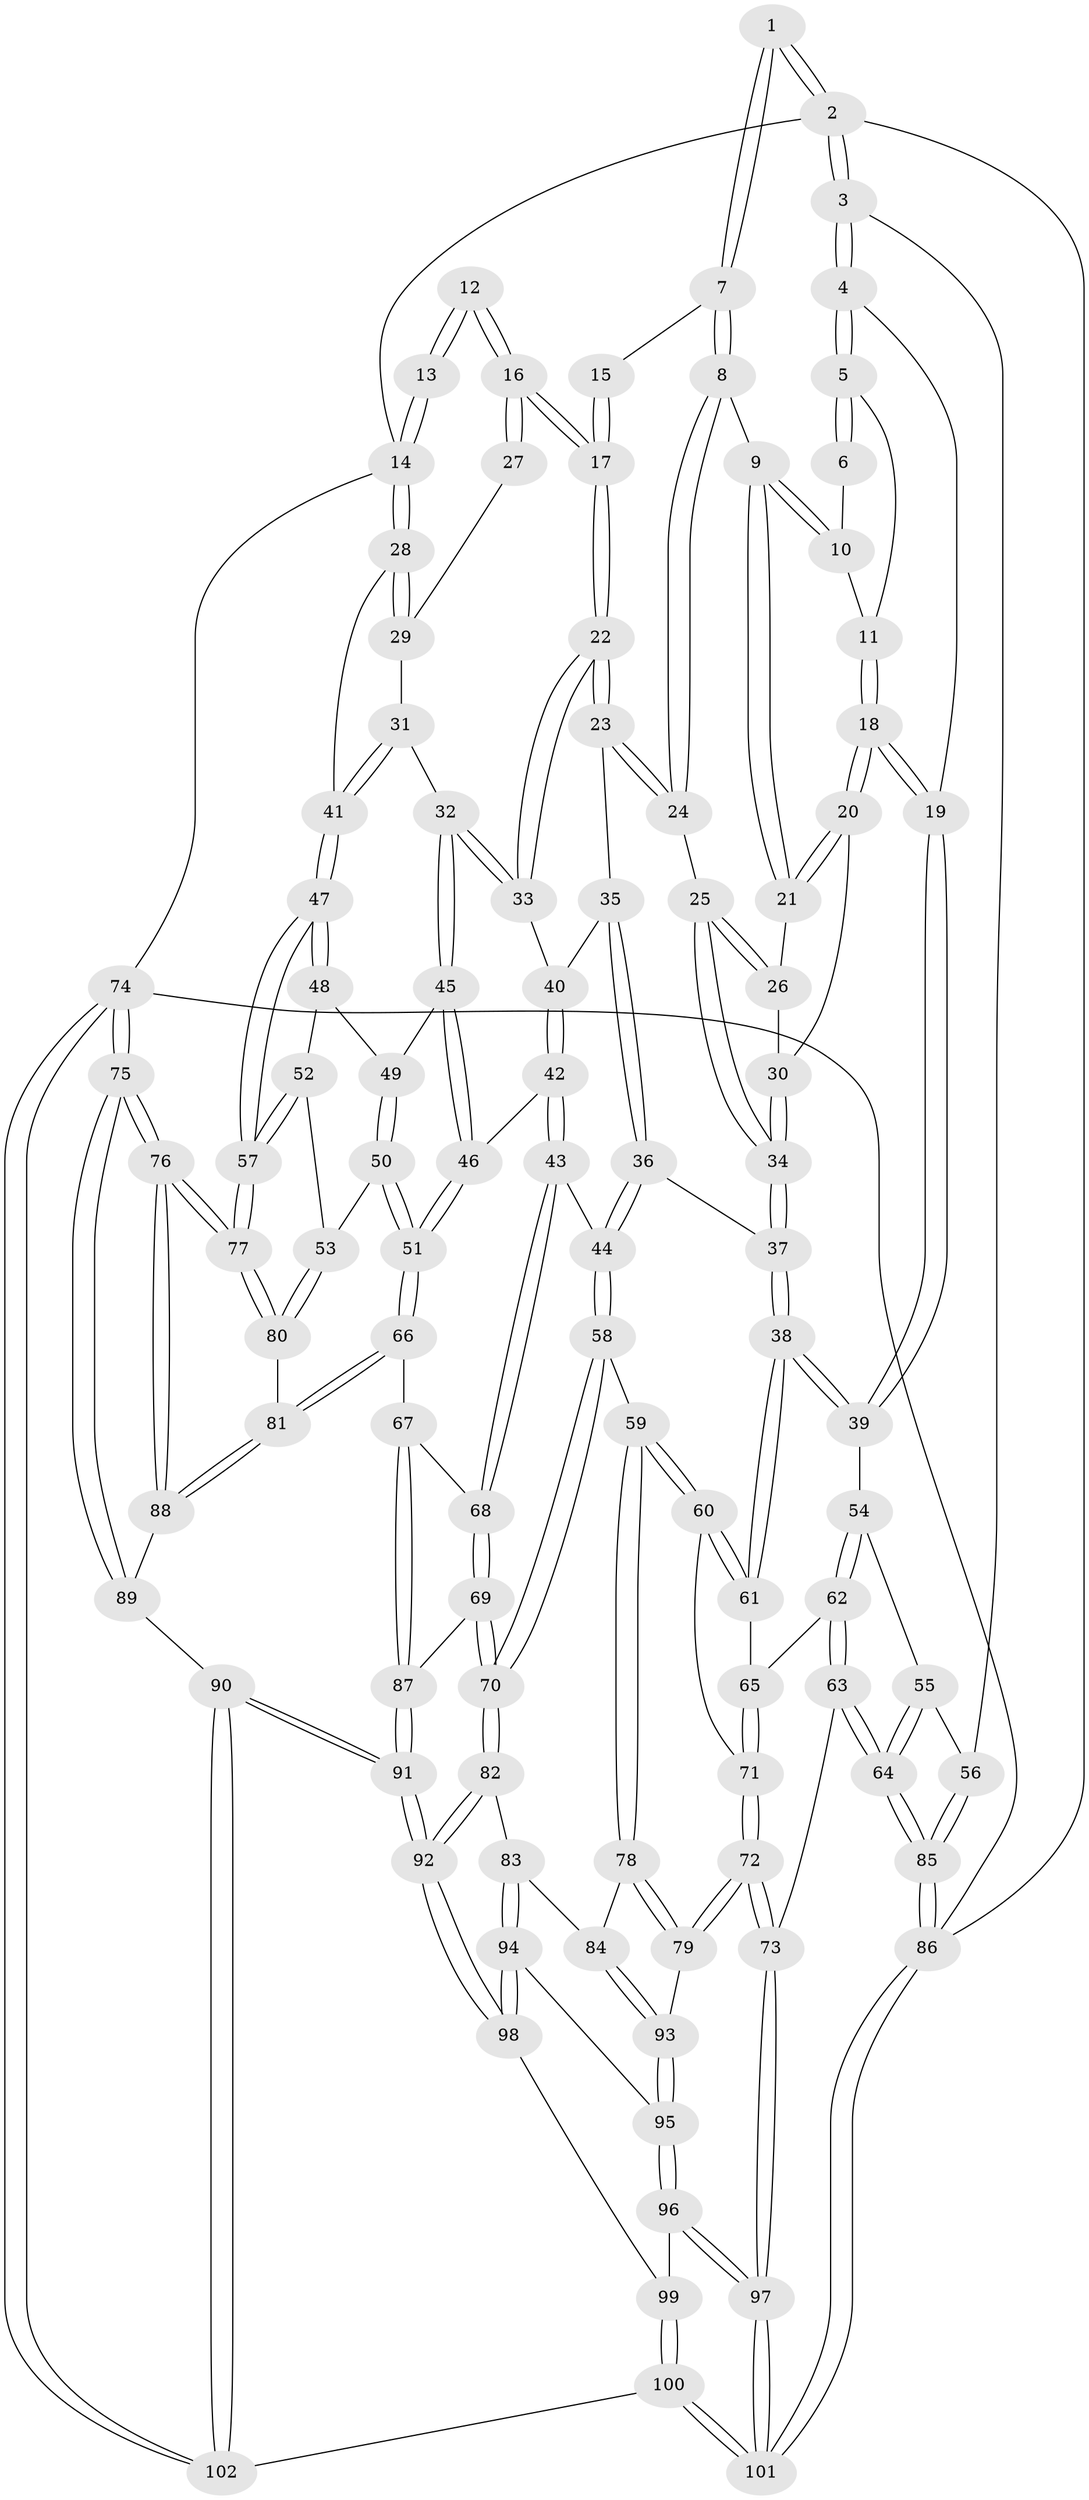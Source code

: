 // Generated by graph-tools (version 1.1) at 2025/11/02/21/25 10:11:12]
// undirected, 102 vertices, 252 edges
graph export_dot {
graph [start="1"]
  node [color=gray90,style=filled];
  1 [pos="+0.10923859003941828+0"];
  2 [pos="+0+0"];
  3 [pos="+0+0.22899473995937397"];
  4 [pos="+0+0.2322626987375676"];
  5 [pos="+0.06241278560447214+0.05437839105505742"];
  6 [pos="+0.09991302508156287+0.019019748313164185"];
  7 [pos="+0.4525665551171712+0"];
  8 [pos="+0.4461669089997551+0"];
  9 [pos="+0.22750699911983363+0.09603538285491053"];
  10 [pos="+0.1095736663422523+0.02714089364087368"];
  11 [pos="+0.11963437775672234+0.11510015024300503"];
  12 [pos="+1+0"];
  13 [pos="+1+0"];
  14 [pos="+1+0"];
  15 [pos="+0.537833192886789+0"];
  16 [pos="+0.7702087329872711+0.16285321054022334"];
  17 [pos="+0.7461758521233877+0.18506656726598864"];
  18 [pos="+0.152625666719447+0.21476425041900166"];
  19 [pos="+0.07365747199808838+0.2895465790393607"];
  20 [pos="+0.16933848436249924+0.20248155411021435"];
  21 [pos="+0.21189898112586297+0.14405468785301306"];
  22 [pos="+0.7424610716208488+0.20396124930966625"];
  23 [pos="+0.559497427006695+0.2158485402928512"];
  24 [pos="+0.46236668834887085+0.11851089102528181"];
  25 [pos="+0.3996238496516448+0.2012170174740277"];
  26 [pos="+0.325003666350346+0.18827079092296434"];
  27 [pos="+0.8953446295834445+0.12815070984960258"];
  28 [pos="+1+0.06561253485558392"];
  29 [pos="+0.946851228416479+0.1966972552303482"];
  30 [pos="+0.26537122741568675+0.23737734982921813"];
  31 [pos="+0.8951457143425728+0.2754759708299668"];
  32 [pos="+0.7969552315497885+0.3089902546220156"];
  33 [pos="+0.7664562520822084+0.2601175699768718"];
  34 [pos="+0.36902033486418356+0.3028749688718823"];
  35 [pos="+0.5548354386654177+0.24838394513754802"];
  36 [pos="+0.4116454181505391+0.41097441014595515"];
  37 [pos="+0.37058830853141295+0.4024466640154513"];
  38 [pos="+0.3012004927986703+0.4383008642116221"];
  39 [pos="+0.14748453375797102+0.3864724236443105"];
  40 [pos="+0.5926618305739213+0.33235268824660436"];
  41 [pos="+1+0.3866499254507038"];
  42 [pos="+0.589308565529695+0.47698236699166047"];
  43 [pos="+0.5839294939592571+0.4796835922302601"];
  44 [pos="+0.5215556621081985+0.4726036508130859"];
  45 [pos="+0.7955820453220364+0.3316096814249178"];
  46 [pos="+0.6338683152920351+0.4714940996573631"];
  47 [pos="+1+0.4559944228645212"];
  48 [pos="+0.8653828969059951+0.38713908937629843"];
  49 [pos="+0.7995889058562441+0.3371057731661036"];
  50 [pos="+0.8222579370900862+0.586708542220925"];
  51 [pos="+0.7897321379741891+0.5932294265979734"];
  52 [pos="+0.9016805805706761+0.4965236091510942"];
  53 [pos="+0.8290508423970253+0.5878728485330044"];
  54 [pos="+0.0984909959394808+0.4920971686473267"];
  55 [pos="+0.04921764731425023+0.5196717232949614"];
  56 [pos="+0+0.49285642908459026"];
  57 [pos="+1+0.46763740949914573"];
  58 [pos="+0.43231260790260506+0.643100520224978"];
  59 [pos="+0.3455294819267853+0.6326788159606507"];
  60 [pos="+0.29598279231749003+0.5235710286798132"];
  61 [pos="+0.29540919688223255+0.5189950952362852"];
  62 [pos="+0.13061555373189113+0.5876783222051895"];
  63 [pos="+0.007916588230896264+0.7953894258449654"];
  64 [pos="+0+0.8041760199094962"];
  65 [pos="+0.13622881139325654+0.5881100165368934"];
  66 [pos="+0.7201987694993957+0.6871928662083453"];
  67 [pos="+0.6821521933003218+0.6919474825096883"];
  68 [pos="+0.5843943282527047+0.4861610831083084"];
  69 [pos="+0.5502257357009377+0.6992739485508128"];
  70 [pos="+0.5016155701915779+0.7207544039640953"];
  71 [pos="+0.20755797062991144+0.6293009752974482"];
  72 [pos="+0.20574700080143896+0.7566537080285735"];
  73 [pos="+0.1318908585619025+0.7927978851083988"];
  74 [pos="+1+1"];
  75 [pos="+1+0.9638021026977097"];
  76 [pos="+1+0.7790516590967854"];
  77 [pos="+1+0.7210152150933761"];
  78 [pos="+0.31555115685642154+0.6875056326457436"];
  79 [pos="+0.22718047256375665+0.7539666796180766"];
  80 [pos="+0.9431682493383376+0.6698782039131868"];
  81 [pos="+0.792888405488963+0.7965013031904135"];
  82 [pos="+0.4826656148260399+0.7724804087749483"];
  83 [pos="+0.4071787582378092+0.7758168150236573"];
  84 [pos="+0.4041468767529984+0.7752083173582289"];
  85 [pos="+0+0.9288126517542654"];
  86 [pos="+0+1"];
  87 [pos="+0.6390190382628893+0.7158349452694085"];
  88 [pos="+0.7903581954988618+0.8469404864290427"];
  89 [pos="+0.7822153405752047+0.8647734063682259"];
  90 [pos="+0.6634535472087535+1"];
  91 [pos="+0.6573623122072819+1"];
  92 [pos="+0.5139700667191773+0.8921469693185008"];
  93 [pos="+0.3138879213262176+0.8157966926253899"];
  94 [pos="+0.37506525666210355+0.8582953639970754"];
  95 [pos="+0.333139375316599+0.8660754047961453"];
  96 [pos="+0.3226225153652311+0.9063064808746683"];
  97 [pos="+0.2593710542625572+0.9467596808695529"];
  98 [pos="+0.49602139361101366+0.8921408051723846"];
  99 [pos="+0.3615718550860594+0.9269575773866037"];
  100 [pos="+0.45001163835439906+1"];
  101 [pos="+0.22524796875121647+1"];
  102 [pos="+0.6728042867889139+1"];
  1 -- 2;
  1 -- 2;
  1 -- 7;
  1 -- 7;
  2 -- 3;
  2 -- 3;
  2 -- 14;
  2 -- 86;
  3 -- 4;
  3 -- 4;
  3 -- 56;
  4 -- 5;
  4 -- 5;
  4 -- 19;
  5 -- 6;
  5 -- 6;
  5 -- 11;
  6 -- 10;
  7 -- 8;
  7 -- 8;
  7 -- 15;
  8 -- 9;
  8 -- 24;
  8 -- 24;
  9 -- 10;
  9 -- 10;
  9 -- 21;
  9 -- 21;
  10 -- 11;
  11 -- 18;
  11 -- 18;
  12 -- 13;
  12 -- 13;
  12 -- 16;
  12 -- 16;
  13 -- 14;
  13 -- 14;
  14 -- 28;
  14 -- 28;
  14 -- 74;
  15 -- 17;
  15 -- 17;
  16 -- 17;
  16 -- 17;
  16 -- 27;
  16 -- 27;
  17 -- 22;
  17 -- 22;
  18 -- 19;
  18 -- 19;
  18 -- 20;
  18 -- 20;
  19 -- 39;
  19 -- 39;
  20 -- 21;
  20 -- 21;
  20 -- 30;
  21 -- 26;
  22 -- 23;
  22 -- 23;
  22 -- 33;
  22 -- 33;
  23 -- 24;
  23 -- 24;
  23 -- 35;
  24 -- 25;
  25 -- 26;
  25 -- 26;
  25 -- 34;
  25 -- 34;
  26 -- 30;
  27 -- 29;
  28 -- 29;
  28 -- 29;
  28 -- 41;
  29 -- 31;
  30 -- 34;
  30 -- 34;
  31 -- 32;
  31 -- 41;
  31 -- 41;
  32 -- 33;
  32 -- 33;
  32 -- 45;
  32 -- 45;
  33 -- 40;
  34 -- 37;
  34 -- 37;
  35 -- 36;
  35 -- 36;
  35 -- 40;
  36 -- 37;
  36 -- 44;
  36 -- 44;
  37 -- 38;
  37 -- 38;
  38 -- 39;
  38 -- 39;
  38 -- 61;
  38 -- 61;
  39 -- 54;
  40 -- 42;
  40 -- 42;
  41 -- 47;
  41 -- 47;
  42 -- 43;
  42 -- 43;
  42 -- 46;
  43 -- 44;
  43 -- 68;
  43 -- 68;
  44 -- 58;
  44 -- 58;
  45 -- 46;
  45 -- 46;
  45 -- 49;
  46 -- 51;
  46 -- 51;
  47 -- 48;
  47 -- 48;
  47 -- 57;
  47 -- 57;
  48 -- 49;
  48 -- 52;
  49 -- 50;
  49 -- 50;
  50 -- 51;
  50 -- 51;
  50 -- 53;
  51 -- 66;
  51 -- 66;
  52 -- 53;
  52 -- 57;
  52 -- 57;
  53 -- 80;
  53 -- 80;
  54 -- 55;
  54 -- 62;
  54 -- 62;
  55 -- 56;
  55 -- 64;
  55 -- 64;
  56 -- 85;
  56 -- 85;
  57 -- 77;
  57 -- 77;
  58 -- 59;
  58 -- 70;
  58 -- 70;
  59 -- 60;
  59 -- 60;
  59 -- 78;
  59 -- 78;
  60 -- 61;
  60 -- 61;
  60 -- 71;
  61 -- 65;
  62 -- 63;
  62 -- 63;
  62 -- 65;
  63 -- 64;
  63 -- 64;
  63 -- 73;
  64 -- 85;
  64 -- 85;
  65 -- 71;
  65 -- 71;
  66 -- 67;
  66 -- 81;
  66 -- 81;
  67 -- 68;
  67 -- 87;
  67 -- 87;
  68 -- 69;
  68 -- 69;
  69 -- 70;
  69 -- 70;
  69 -- 87;
  70 -- 82;
  70 -- 82;
  71 -- 72;
  71 -- 72;
  72 -- 73;
  72 -- 73;
  72 -- 79;
  72 -- 79;
  73 -- 97;
  73 -- 97;
  74 -- 75;
  74 -- 75;
  74 -- 102;
  74 -- 102;
  74 -- 86;
  75 -- 76;
  75 -- 76;
  75 -- 89;
  75 -- 89;
  76 -- 77;
  76 -- 77;
  76 -- 88;
  76 -- 88;
  77 -- 80;
  77 -- 80;
  78 -- 79;
  78 -- 79;
  78 -- 84;
  79 -- 93;
  80 -- 81;
  81 -- 88;
  81 -- 88;
  82 -- 83;
  82 -- 92;
  82 -- 92;
  83 -- 84;
  83 -- 94;
  83 -- 94;
  84 -- 93;
  84 -- 93;
  85 -- 86;
  85 -- 86;
  86 -- 101;
  86 -- 101;
  87 -- 91;
  87 -- 91;
  88 -- 89;
  89 -- 90;
  90 -- 91;
  90 -- 91;
  90 -- 102;
  90 -- 102;
  91 -- 92;
  91 -- 92;
  92 -- 98;
  92 -- 98;
  93 -- 95;
  93 -- 95;
  94 -- 95;
  94 -- 98;
  94 -- 98;
  95 -- 96;
  95 -- 96;
  96 -- 97;
  96 -- 97;
  96 -- 99;
  97 -- 101;
  97 -- 101;
  98 -- 99;
  99 -- 100;
  99 -- 100;
  100 -- 101;
  100 -- 101;
  100 -- 102;
}
